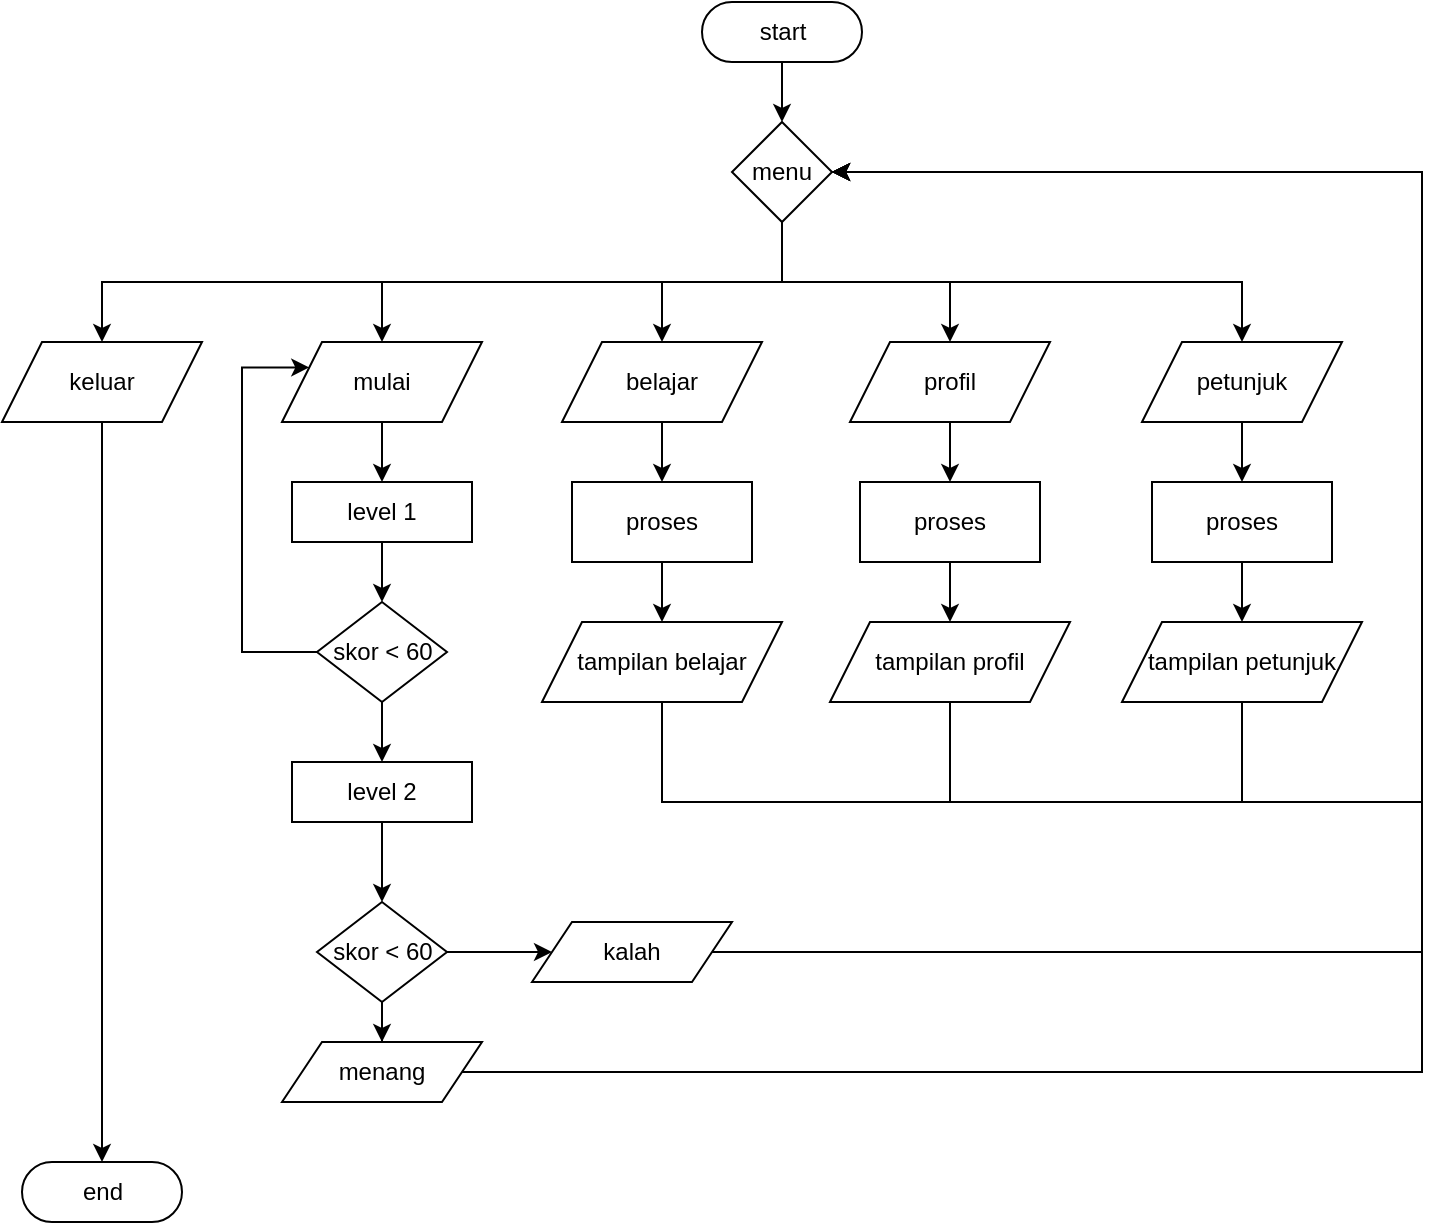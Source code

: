 <mxfile version="14.6.13" type="github">
  <diagram id="LRwPcGpoe8hWube9SutQ" name="Page-1">
    <mxGraphModel dx="2067" dy="643" grid="1" gridSize="10" guides="1" tooltips="1" connect="1" arrows="1" fold="1" page="1" pageScale="1" pageWidth="827" pageHeight="1169" math="0" shadow="0">
      <root>
        <mxCell id="0" />
        <mxCell id="1" parent="0" />
        <mxCell id="NnRPU7EVjFDFqftp1O47-41" style="edgeStyle=orthogonalEdgeStyle;rounded=0;orthogonalLoop=1;jettySize=auto;html=1;" edge="1" parent="1" source="NnRPU7EVjFDFqftp1O47-4" target="NnRPU7EVjFDFqftp1O47-15">
          <mxGeometry relative="1" as="geometry" />
        </mxCell>
        <mxCell id="NnRPU7EVjFDFqftp1O47-4" value="mulai" style="shape=parallelogram;perimeter=parallelogramPerimeter;whiteSpace=wrap;html=1;fixedSize=1;" vertex="1" parent="1">
          <mxGeometry x="90" y="220" width="100" height="40" as="geometry" />
        </mxCell>
        <mxCell id="NnRPU7EVjFDFqftp1O47-31" style="edgeStyle=orthogonalEdgeStyle;rounded=0;orthogonalLoop=1;jettySize=auto;html=1;entryX=0.5;entryY=0;entryDx=0;entryDy=0;" edge="1" parent="1" source="NnRPU7EVjFDFqftp1O47-5" target="NnRPU7EVjFDFqftp1O47-16">
          <mxGeometry relative="1" as="geometry" />
        </mxCell>
        <mxCell id="NnRPU7EVjFDFqftp1O47-5" value="belajar" style="shape=parallelogram;perimeter=parallelogramPerimeter;whiteSpace=wrap;html=1;fixedSize=1;" vertex="1" parent="1">
          <mxGeometry x="230" y="220" width="100" height="40" as="geometry" />
        </mxCell>
        <mxCell id="NnRPU7EVjFDFqftp1O47-33" style="edgeStyle=orthogonalEdgeStyle;rounded=0;orthogonalLoop=1;jettySize=auto;html=1;entryX=0.5;entryY=0;entryDx=0;entryDy=0;" edge="1" parent="1" source="NnRPU7EVjFDFqftp1O47-6" target="NnRPU7EVjFDFqftp1O47-21">
          <mxGeometry relative="1" as="geometry" />
        </mxCell>
        <mxCell id="NnRPU7EVjFDFqftp1O47-6" value="profil" style="shape=parallelogram;perimeter=parallelogramPerimeter;whiteSpace=wrap;html=1;fixedSize=1;" vertex="1" parent="1">
          <mxGeometry x="374" y="220" width="100" height="40" as="geometry" />
        </mxCell>
        <mxCell id="NnRPU7EVjFDFqftp1O47-35" style="edgeStyle=orthogonalEdgeStyle;rounded=0;orthogonalLoop=1;jettySize=auto;html=1;entryX=0.5;entryY=0;entryDx=0;entryDy=0;" edge="1" parent="1" source="NnRPU7EVjFDFqftp1O47-7" target="NnRPU7EVjFDFqftp1O47-22">
          <mxGeometry relative="1" as="geometry" />
        </mxCell>
        <mxCell id="NnRPU7EVjFDFqftp1O47-7" value="petunjuk" style="shape=parallelogram;perimeter=parallelogramPerimeter;whiteSpace=wrap;html=1;fixedSize=1;" vertex="1" parent="1">
          <mxGeometry x="520" y="220" width="100" height="40" as="geometry" />
        </mxCell>
        <mxCell id="NnRPU7EVjFDFqftp1O47-24" style="edgeStyle=orthogonalEdgeStyle;rounded=0;orthogonalLoop=1;jettySize=auto;html=1;entryX=0.5;entryY=0;entryDx=0;entryDy=0;" edge="1" parent="1" source="NnRPU7EVjFDFqftp1O47-8" target="NnRPU7EVjFDFqftp1O47-23">
          <mxGeometry relative="1" as="geometry">
            <Array as="points">
              <mxPoint x="340" y="190" />
              <mxPoint y="190" />
            </Array>
          </mxGeometry>
        </mxCell>
        <mxCell id="NnRPU7EVjFDFqftp1O47-25" style="edgeStyle=orthogonalEdgeStyle;rounded=0;orthogonalLoop=1;jettySize=auto;html=1;entryX=0.5;entryY=0;entryDx=0;entryDy=0;" edge="1" parent="1" source="NnRPU7EVjFDFqftp1O47-8" target="NnRPU7EVjFDFqftp1O47-4">
          <mxGeometry relative="1" as="geometry">
            <Array as="points">
              <mxPoint x="340" y="190" />
              <mxPoint x="140" y="190" />
            </Array>
          </mxGeometry>
        </mxCell>
        <mxCell id="NnRPU7EVjFDFqftp1O47-26" style="edgeStyle=orthogonalEdgeStyle;rounded=0;orthogonalLoop=1;jettySize=auto;html=1;entryX=0.5;entryY=0;entryDx=0;entryDy=0;" edge="1" parent="1" source="NnRPU7EVjFDFqftp1O47-8" target="NnRPU7EVjFDFqftp1O47-5">
          <mxGeometry relative="1" as="geometry" />
        </mxCell>
        <mxCell id="NnRPU7EVjFDFqftp1O47-27" style="edgeStyle=orthogonalEdgeStyle;rounded=0;orthogonalLoop=1;jettySize=auto;html=1;entryX=0.5;entryY=0;entryDx=0;entryDy=0;" edge="1" parent="1" source="NnRPU7EVjFDFqftp1O47-8" target="NnRPU7EVjFDFqftp1O47-6">
          <mxGeometry relative="1" as="geometry">
            <Array as="points">
              <mxPoint x="340" y="190" />
              <mxPoint x="424" y="190" />
            </Array>
          </mxGeometry>
        </mxCell>
        <mxCell id="NnRPU7EVjFDFqftp1O47-28" style="edgeStyle=orthogonalEdgeStyle;rounded=0;orthogonalLoop=1;jettySize=auto;html=1;entryX=0.5;entryY=0;entryDx=0;entryDy=0;" edge="1" parent="1" source="NnRPU7EVjFDFqftp1O47-8" target="NnRPU7EVjFDFqftp1O47-7">
          <mxGeometry relative="1" as="geometry">
            <Array as="points">
              <mxPoint x="340" y="190" />
              <mxPoint x="570" y="190" />
            </Array>
          </mxGeometry>
        </mxCell>
        <mxCell id="NnRPU7EVjFDFqftp1O47-8" value="menu" style="rhombus;whiteSpace=wrap;html=1;" vertex="1" parent="1">
          <mxGeometry x="315" y="110" width="50" height="50" as="geometry" />
        </mxCell>
        <mxCell id="NnRPU7EVjFDFqftp1O47-10" style="edgeStyle=orthogonalEdgeStyle;rounded=0;orthogonalLoop=1;jettySize=auto;html=1;entryX=0.5;entryY=0;entryDx=0;entryDy=0;" edge="1" parent="1" source="NnRPU7EVjFDFqftp1O47-9" target="NnRPU7EVjFDFqftp1O47-8">
          <mxGeometry relative="1" as="geometry" />
        </mxCell>
        <mxCell id="NnRPU7EVjFDFqftp1O47-9" value="start" style="html=1;dashed=0;whitespace=wrap;shape=mxgraph.dfd.start" vertex="1" parent="1">
          <mxGeometry x="300" y="50" width="80" height="30" as="geometry" />
        </mxCell>
        <mxCell id="NnRPU7EVjFDFqftp1O47-47" style="edgeStyle=orthogonalEdgeStyle;rounded=0;orthogonalLoop=1;jettySize=auto;html=1;entryX=0.5;entryY=0;entryDx=0;entryDy=0;" edge="1" parent="1" source="NnRPU7EVjFDFqftp1O47-15" target="NnRPU7EVjFDFqftp1O47-44">
          <mxGeometry relative="1" as="geometry" />
        </mxCell>
        <mxCell id="NnRPU7EVjFDFqftp1O47-15" value="level 1" style="rounded=0;whiteSpace=wrap;html=1;" vertex="1" parent="1">
          <mxGeometry x="95" y="290" width="90" height="30" as="geometry" />
        </mxCell>
        <mxCell id="NnRPU7EVjFDFqftp1O47-32" style="edgeStyle=orthogonalEdgeStyle;rounded=0;orthogonalLoop=1;jettySize=auto;html=1;entryX=0.5;entryY=0;entryDx=0;entryDy=0;" edge="1" parent="1" source="NnRPU7EVjFDFqftp1O47-16" target="NnRPU7EVjFDFqftp1O47-18">
          <mxGeometry relative="1" as="geometry" />
        </mxCell>
        <mxCell id="NnRPU7EVjFDFqftp1O47-16" value="proses" style="rounded=0;whiteSpace=wrap;html=1;" vertex="1" parent="1">
          <mxGeometry x="235" y="290" width="90" height="40" as="geometry" />
        </mxCell>
        <mxCell id="NnRPU7EVjFDFqftp1O47-37" style="edgeStyle=orthogonalEdgeStyle;rounded=0;orthogonalLoop=1;jettySize=auto;html=1;entryX=1;entryY=0.5;entryDx=0;entryDy=0;" edge="1" parent="1" source="NnRPU7EVjFDFqftp1O47-18" target="NnRPU7EVjFDFqftp1O47-8">
          <mxGeometry relative="1" as="geometry">
            <Array as="points">
              <mxPoint x="280" y="450" />
              <mxPoint x="660" y="450" />
              <mxPoint x="660" y="135" />
            </Array>
          </mxGeometry>
        </mxCell>
        <mxCell id="NnRPU7EVjFDFqftp1O47-18" value="tampilan belajar" style="shape=parallelogram;perimeter=parallelogramPerimeter;whiteSpace=wrap;html=1;fixedSize=1;" vertex="1" parent="1">
          <mxGeometry x="220" y="360" width="120" height="40" as="geometry" />
        </mxCell>
        <mxCell id="NnRPU7EVjFDFqftp1O47-38" style="edgeStyle=orthogonalEdgeStyle;rounded=0;orthogonalLoop=1;jettySize=auto;html=1;entryX=1;entryY=0.5;entryDx=0;entryDy=0;" edge="1" parent="1" source="NnRPU7EVjFDFqftp1O47-19" target="NnRPU7EVjFDFqftp1O47-8">
          <mxGeometry relative="1" as="geometry">
            <Array as="points">
              <mxPoint x="424" y="450" />
              <mxPoint x="660" y="450" />
              <mxPoint x="660" y="135" />
            </Array>
          </mxGeometry>
        </mxCell>
        <mxCell id="NnRPU7EVjFDFqftp1O47-19" value="tampilan profil" style="shape=parallelogram;perimeter=parallelogramPerimeter;whiteSpace=wrap;html=1;fixedSize=1;" vertex="1" parent="1">
          <mxGeometry x="364" y="360" width="120" height="40" as="geometry" />
        </mxCell>
        <mxCell id="NnRPU7EVjFDFqftp1O47-39" style="edgeStyle=orthogonalEdgeStyle;rounded=0;orthogonalLoop=1;jettySize=auto;html=1;entryX=1;entryY=0.5;entryDx=0;entryDy=0;" edge="1" parent="1" source="NnRPU7EVjFDFqftp1O47-20" target="NnRPU7EVjFDFqftp1O47-8">
          <mxGeometry relative="1" as="geometry">
            <Array as="points">
              <mxPoint x="570" y="450" />
              <mxPoint x="660" y="450" />
              <mxPoint x="660" y="135" />
            </Array>
          </mxGeometry>
        </mxCell>
        <mxCell id="NnRPU7EVjFDFqftp1O47-20" value="tampilan petunjuk" style="shape=parallelogram;perimeter=parallelogramPerimeter;whiteSpace=wrap;html=1;fixedSize=1;" vertex="1" parent="1">
          <mxGeometry x="510" y="360" width="120" height="40" as="geometry" />
        </mxCell>
        <mxCell id="NnRPU7EVjFDFqftp1O47-34" style="edgeStyle=orthogonalEdgeStyle;rounded=0;orthogonalLoop=1;jettySize=auto;html=1;entryX=0.5;entryY=0;entryDx=0;entryDy=0;" edge="1" parent="1" source="NnRPU7EVjFDFqftp1O47-21" target="NnRPU7EVjFDFqftp1O47-19">
          <mxGeometry relative="1" as="geometry" />
        </mxCell>
        <mxCell id="NnRPU7EVjFDFqftp1O47-21" value="proses" style="rounded=0;whiteSpace=wrap;html=1;" vertex="1" parent="1">
          <mxGeometry x="379" y="290" width="90" height="40" as="geometry" />
        </mxCell>
        <mxCell id="NnRPU7EVjFDFqftp1O47-36" style="edgeStyle=orthogonalEdgeStyle;rounded=0;orthogonalLoop=1;jettySize=auto;html=1;entryX=0.5;entryY=0;entryDx=0;entryDy=0;" edge="1" parent="1" source="NnRPU7EVjFDFqftp1O47-22" target="NnRPU7EVjFDFqftp1O47-20">
          <mxGeometry relative="1" as="geometry" />
        </mxCell>
        <mxCell id="NnRPU7EVjFDFqftp1O47-22" value="proses" style="rounded=0;whiteSpace=wrap;html=1;" vertex="1" parent="1">
          <mxGeometry x="525" y="290" width="90" height="40" as="geometry" />
        </mxCell>
        <mxCell id="NnRPU7EVjFDFqftp1O47-42" style="edgeStyle=orthogonalEdgeStyle;rounded=0;orthogonalLoop=1;jettySize=auto;html=1;entryX=0.5;entryY=0.5;entryDx=0;entryDy=-15.0;entryPerimeter=0;" edge="1" parent="1" source="NnRPU7EVjFDFqftp1O47-23" target="NnRPU7EVjFDFqftp1O47-30">
          <mxGeometry relative="1" as="geometry" />
        </mxCell>
        <mxCell id="NnRPU7EVjFDFqftp1O47-23" value="keluar" style="shape=parallelogram;perimeter=parallelogramPerimeter;whiteSpace=wrap;html=1;fixedSize=1;" vertex="1" parent="1">
          <mxGeometry x="-50" y="220" width="100" height="40" as="geometry" />
        </mxCell>
        <mxCell id="NnRPU7EVjFDFqftp1O47-30" value="end" style="html=1;dashed=0;whitespace=wrap;shape=mxgraph.dfd.start" vertex="1" parent="1">
          <mxGeometry x="-40" y="630" width="80" height="30" as="geometry" />
        </mxCell>
        <mxCell id="NnRPU7EVjFDFqftp1O47-48" style="edgeStyle=orthogonalEdgeStyle;rounded=0;orthogonalLoop=1;jettySize=auto;html=1;entryX=0.5;entryY=0;entryDx=0;entryDy=0;" edge="1" parent="1" source="NnRPU7EVjFDFqftp1O47-44" target="NnRPU7EVjFDFqftp1O47-45">
          <mxGeometry relative="1" as="geometry" />
        </mxCell>
        <mxCell id="NnRPU7EVjFDFqftp1O47-49" style="edgeStyle=orthogonalEdgeStyle;rounded=0;orthogonalLoop=1;jettySize=auto;html=1;entryX=0;entryY=0.25;entryDx=0;entryDy=0;" edge="1" parent="1" source="NnRPU7EVjFDFqftp1O47-44" target="NnRPU7EVjFDFqftp1O47-4">
          <mxGeometry relative="1" as="geometry">
            <Array as="points">
              <mxPoint x="70" y="375" />
              <mxPoint x="70" y="233" />
            </Array>
          </mxGeometry>
        </mxCell>
        <mxCell id="NnRPU7EVjFDFqftp1O47-44" value="skor &amp;lt; 60" style="rhombus;whiteSpace=wrap;html=1;" vertex="1" parent="1">
          <mxGeometry x="107.5" y="350" width="65" height="50" as="geometry" />
        </mxCell>
        <mxCell id="NnRPU7EVjFDFqftp1O47-50" style="edgeStyle=orthogonalEdgeStyle;rounded=0;orthogonalLoop=1;jettySize=auto;html=1;" edge="1" parent="1" source="NnRPU7EVjFDFqftp1O47-45" target="NnRPU7EVjFDFqftp1O47-46">
          <mxGeometry relative="1" as="geometry" />
        </mxCell>
        <mxCell id="NnRPU7EVjFDFqftp1O47-45" value="level 2" style="rounded=0;whiteSpace=wrap;html=1;" vertex="1" parent="1">
          <mxGeometry x="95" y="430" width="90" height="30" as="geometry" />
        </mxCell>
        <mxCell id="NnRPU7EVjFDFqftp1O47-56" style="edgeStyle=orthogonalEdgeStyle;rounded=0;orthogonalLoop=1;jettySize=auto;html=1;entryX=0.5;entryY=0;entryDx=0;entryDy=0;" edge="1" parent="1" source="NnRPU7EVjFDFqftp1O47-46" target="NnRPU7EVjFDFqftp1O47-53">
          <mxGeometry relative="1" as="geometry" />
        </mxCell>
        <mxCell id="NnRPU7EVjFDFqftp1O47-57" style="edgeStyle=orthogonalEdgeStyle;rounded=0;orthogonalLoop=1;jettySize=auto;html=1;entryX=0;entryY=0.5;entryDx=0;entryDy=0;" edge="1" parent="1" source="NnRPU7EVjFDFqftp1O47-46" target="NnRPU7EVjFDFqftp1O47-58">
          <mxGeometry relative="1" as="geometry">
            <mxPoint x="220" y="525" as="targetPoint" />
          </mxGeometry>
        </mxCell>
        <mxCell id="NnRPU7EVjFDFqftp1O47-46" value="skor &amp;lt; 60" style="rhombus;whiteSpace=wrap;html=1;" vertex="1" parent="1">
          <mxGeometry x="107.5" y="500" width="65" height="50" as="geometry" />
        </mxCell>
        <mxCell id="NnRPU7EVjFDFqftp1O47-59" style="edgeStyle=orthogonalEdgeStyle;rounded=0;orthogonalLoop=1;jettySize=auto;html=1;entryX=1;entryY=0.5;entryDx=0;entryDy=0;" edge="1" parent="1" source="NnRPU7EVjFDFqftp1O47-53" target="NnRPU7EVjFDFqftp1O47-8">
          <mxGeometry relative="1" as="geometry">
            <Array as="points">
              <mxPoint x="660" y="585" />
              <mxPoint x="660" y="135" />
            </Array>
          </mxGeometry>
        </mxCell>
        <mxCell id="NnRPU7EVjFDFqftp1O47-53" value="menang" style="shape=parallelogram;perimeter=parallelogramPerimeter;whiteSpace=wrap;html=1;fixedSize=1;" vertex="1" parent="1">
          <mxGeometry x="90" y="570" width="100" height="30" as="geometry" />
        </mxCell>
        <mxCell id="NnRPU7EVjFDFqftp1O47-61" style="edgeStyle=orthogonalEdgeStyle;rounded=0;orthogonalLoop=1;jettySize=auto;html=1;entryX=1;entryY=0.5;entryDx=0;entryDy=0;" edge="1" parent="1" source="NnRPU7EVjFDFqftp1O47-58" target="NnRPU7EVjFDFqftp1O47-8">
          <mxGeometry relative="1" as="geometry">
            <mxPoint x="600" y="170" as="targetPoint" />
            <Array as="points">
              <mxPoint x="660" y="525" />
              <mxPoint x="660" y="135" />
            </Array>
          </mxGeometry>
        </mxCell>
        <mxCell id="NnRPU7EVjFDFqftp1O47-58" value="kalah" style="shape=parallelogram;perimeter=parallelogramPerimeter;whiteSpace=wrap;html=1;fixedSize=1;" vertex="1" parent="1">
          <mxGeometry x="215" y="510" width="100" height="30" as="geometry" />
        </mxCell>
      </root>
    </mxGraphModel>
  </diagram>
</mxfile>
